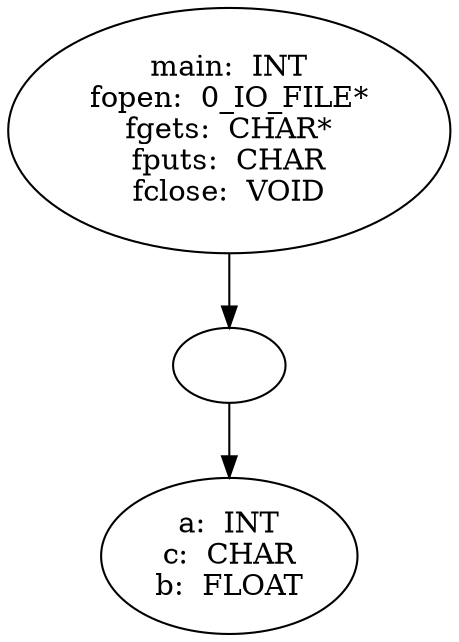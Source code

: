digraph AST {
  "128829993423376" [label="main:  INT
fopen:  0_IO_FILE*
fgets:  CHAR*
fputs:  CHAR
fclose:  VOID"];
  "128829993423376" -> "128829993425776";
  "128829993425776" [label=""];
  "128829993425776" -> "128829993425968";
  "128829993425968" [label="a:  INT
c:  CHAR
b:  FLOAT"];
}
